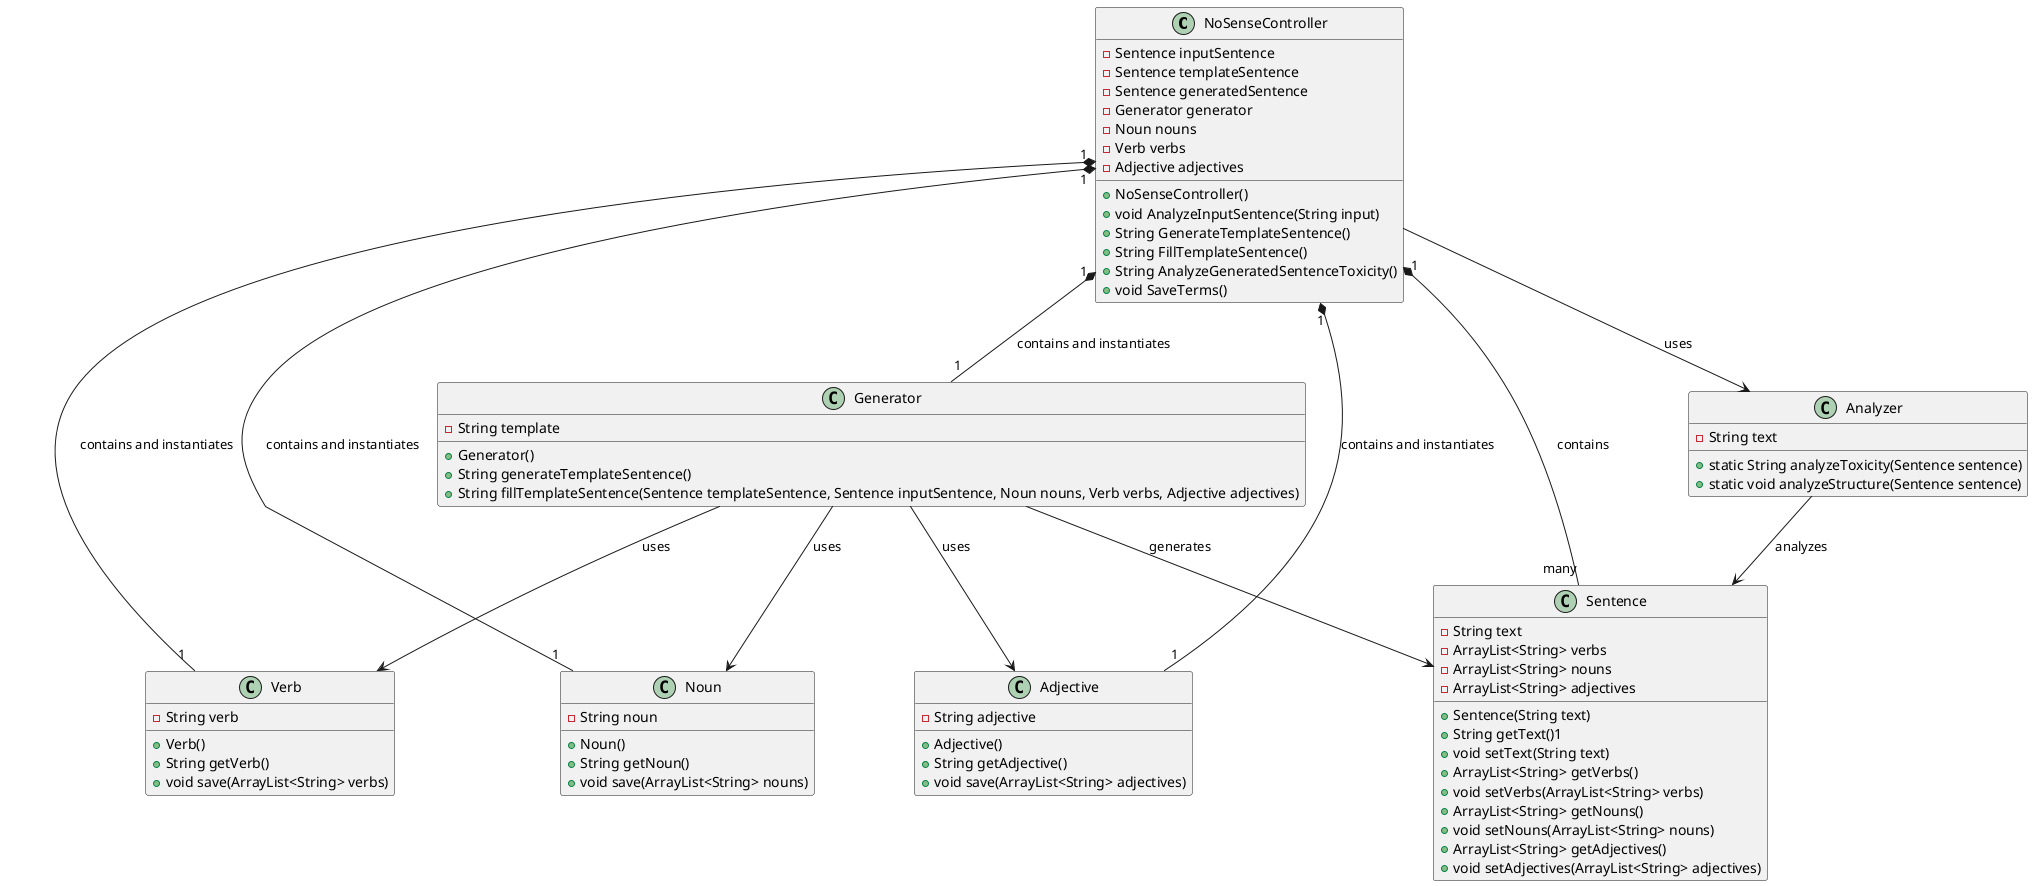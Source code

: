 @startuml
class NoSenseController {
    -Sentence inputSentence
    -Sentence templateSentence
    -Sentence generatedSentence
    -Generator generator
    -Noun nouns
    -Verb verbs
    -Adjective adjectives
    +NoSenseController()
    +void AnalyzeInputSentence(String input)
    +String GenerateTemplateSentence()
    +String FillTemplateSentence()
    +String AnalyzeGeneratedSentenceToxicity()
    +void SaveTerms()
}

class Noun {
    -String noun
    +Noun()
    +String getNoun()
    +void save(ArrayList<String> nouns)
}
class Verb {
    -String verb
    +Verb()
    +String getVerb()
    +void save(ArrayList<String> verbs)
}
class Adjective {
    -String adjective
    +Adjective()
    +String getAdjective()
    +void save(ArrayList<String> adjectives)
}
class Sentence {
    -String text
    -ArrayList<String> verbs
    -ArrayList<String> nouns
    -ArrayList<String> adjectives
    +Sentence(String text)
    +String getText()1
    +void setText(String text)
    +ArrayList<String> getVerbs()
    +void setVerbs(ArrayList<String> verbs)
    +ArrayList<String> getNouns()
    +void setNouns(ArrayList<String> nouns)
    +ArrayList<String> getAdjectives()
    +void setAdjectives(ArrayList<String> adjectives)
}
class Generator {
    -String template
    +Generator()
    +String generateTemplateSentence()
    +String fillTemplateSentence(Sentence templateSentence, Sentence inputSentence, Noun nouns, Verb verbs, Adjective adjectives)
}
class Analyzer {
    -String text
    +static String analyzeToxicity(Sentence sentence)
    +static void analyzeStructure(Sentence sentence)
}

NoSenseController "1" *-- "many" Sentence : contains
Generator --> Noun : uses
Generator --> Verb : uses
Generator --> Adjective : uses
Generator -->Sentence : generates
NoSenseController --> Analyzer : uses
Analyzer --> Sentence : analyzes
NoSenseController "1" *-- "1" Noun : contains and instantiates
NoSenseController "1" *-- "1" Verb : contains and instantiates
NoSenseController "1" *-- "1" Adjective : contains and instantiates
NoSenseController "1" *-- "1" Generator : contains and instantiates

@enduml
